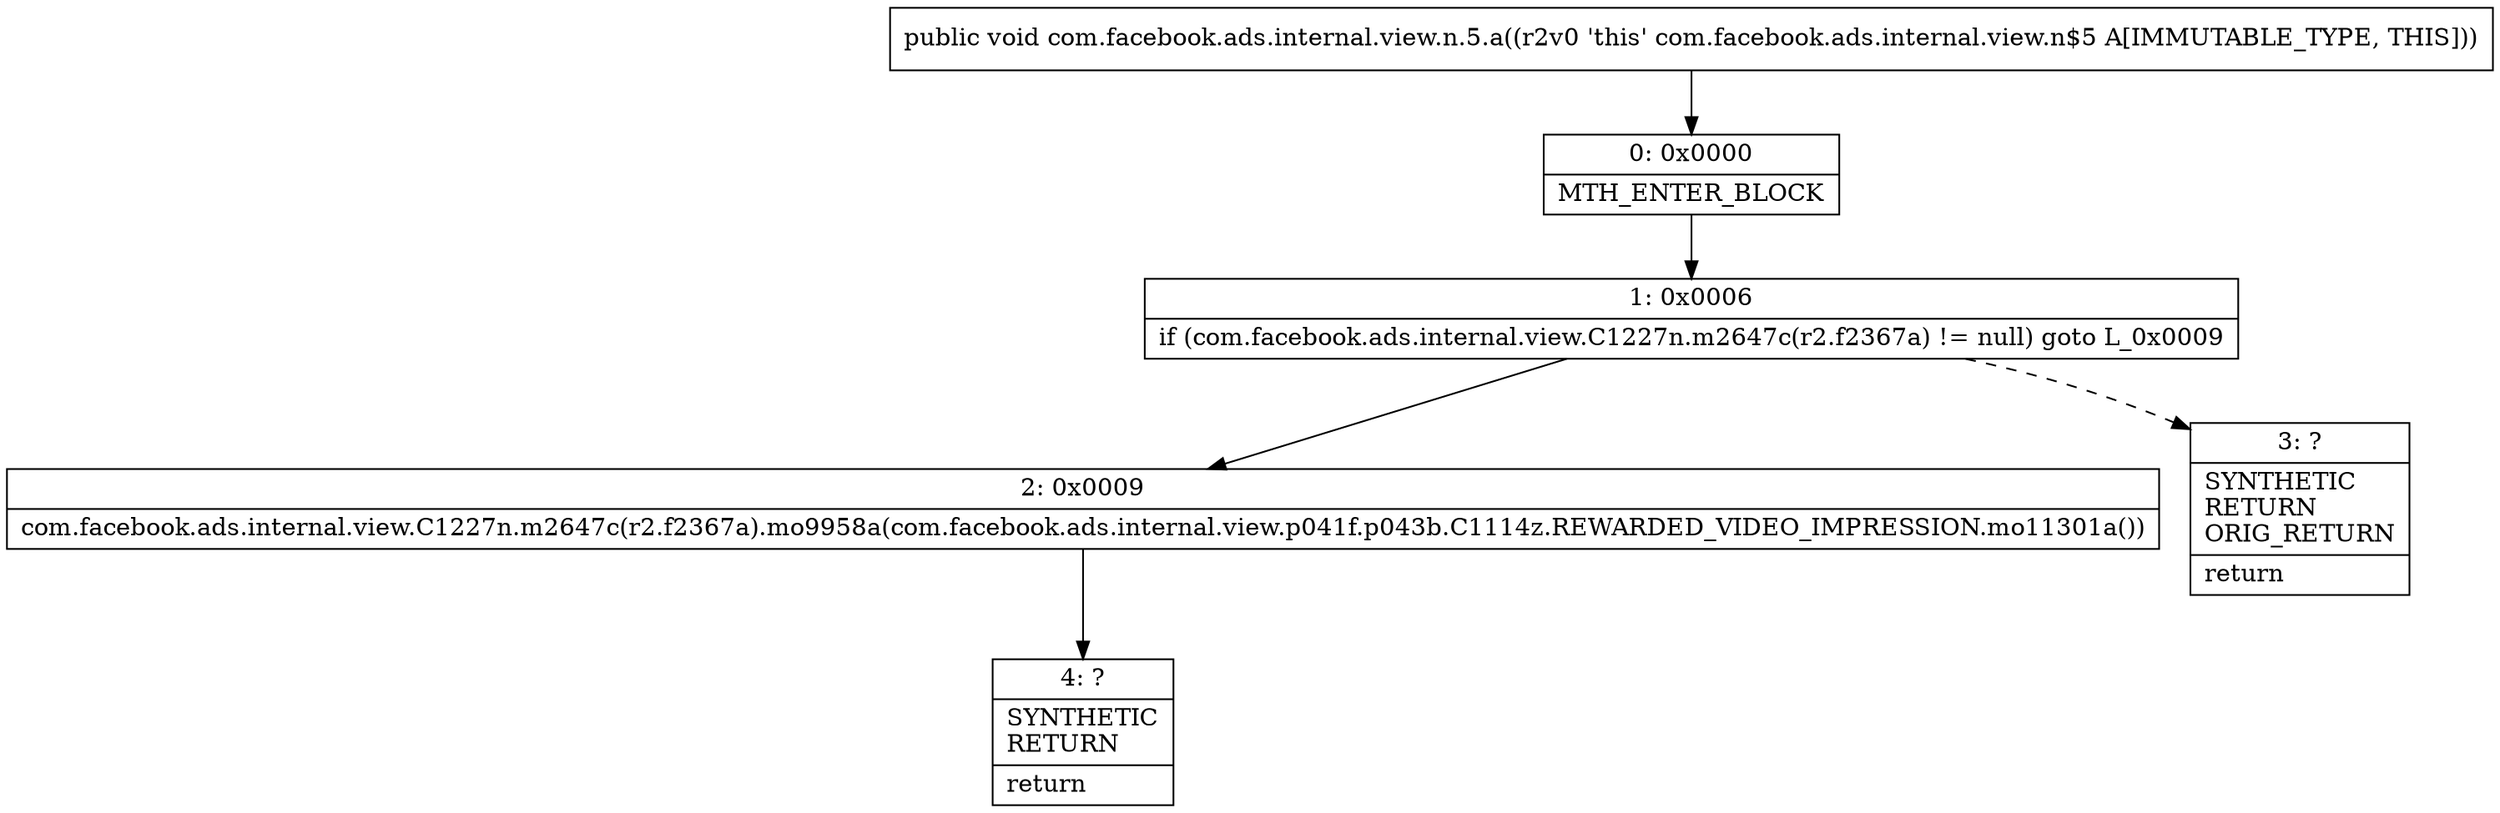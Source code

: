 digraph "CFG forcom.facebook.ads.internal.view.n.5.a()V" {
Node_0 [shape=record,label="{0\:\ 0x0000|MTH_ENTER_BLOCK\l}"];
Node_1 [shape=record,label="{1\:\ 0x0006|if (com.facebook.ads.internal.view.C1227n.m2647c(r2.f2367a) != null) goto L_0x0009\l}"];
Node_2 [shape=record,label="{2\:\ 0x0009|com.facebook.ads.internal.view.C1227n.m2647c(r2.f2367a).mo9958a(com.facebook.ads.internal.view.p041f.p043b.C1114z.REWARDED_VIDEO_IMPRESSION.mo11301a())\l}"];
Node_3 [shape=record,label="{3\:\ ?|SYNTHETIC\lRETURN\lORIG_RETURN\l|return\l}"];
Node_4 [shape=record,label="{4\:\ ?|SYNTHETIC\lRETURN\l|return\l}"];
MethodNode[shape=record,label="{public void com.facebook.ads.internal.view.n.5.a((r2v0 'this' com.facebook.ads.internal.view.n$5 A[IMMUTABLE_TYPE, THIS])) }"];
MethodNode -> Node_0;
Node_0 -> Node_1;
Node_1 -> Node_2;
Node_1 -> Node_3[style=dashed];
Node_2 -> Node_4;
}

